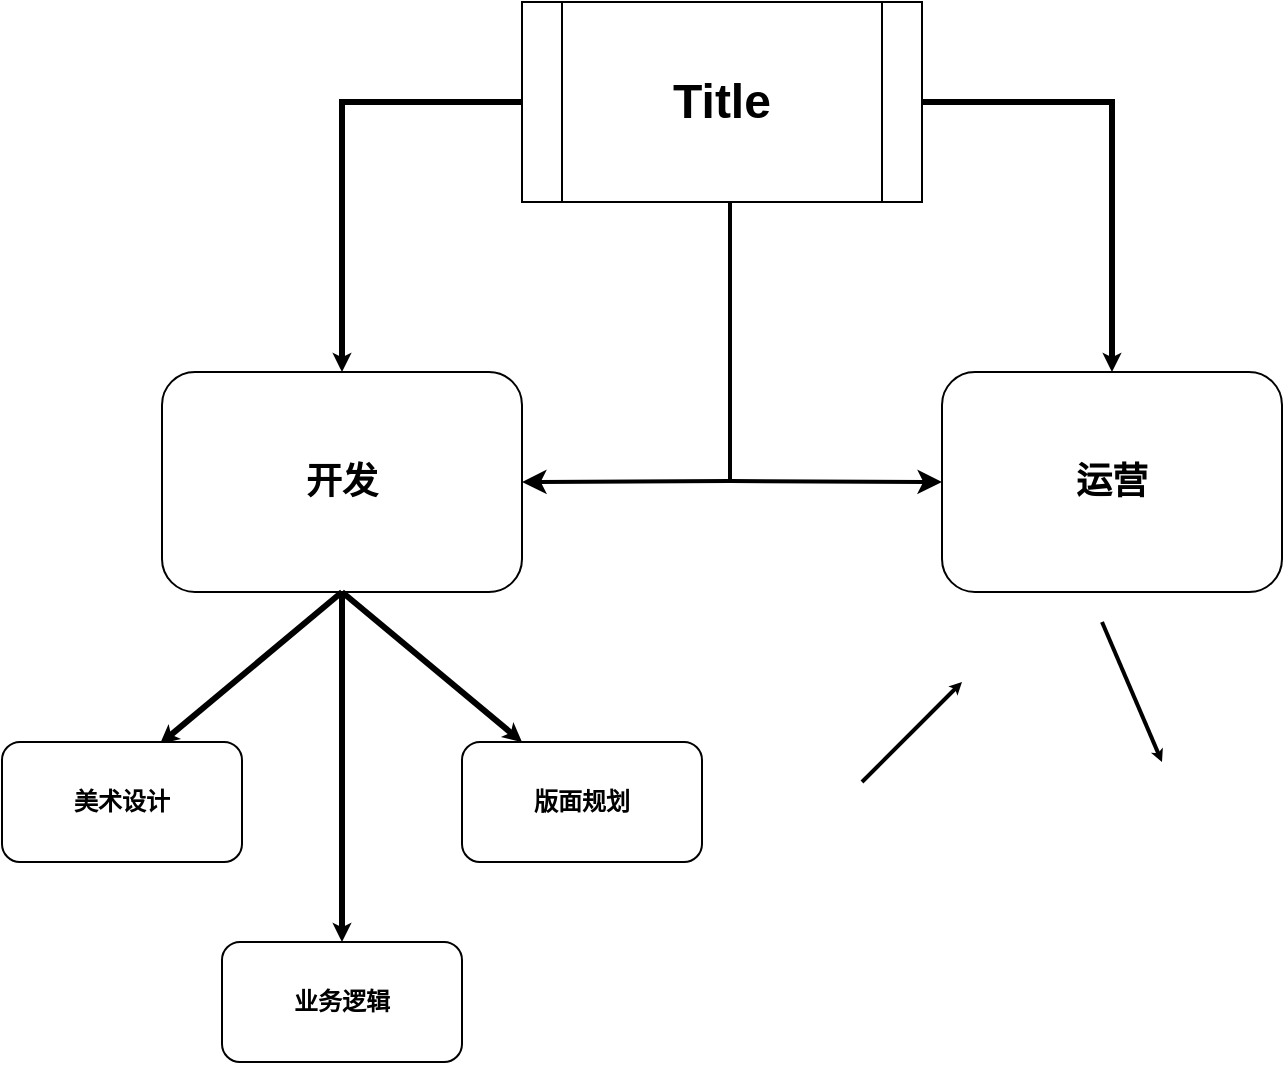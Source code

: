 <mxfile version="16.6.4" type="github">
  <diagram id="hjxOghzSv5758Mb-FRTc" name="第 1 页">
    <mxGraphModel dx="1422" dy="762" grid="1" gridSize="10" guides="1" tooltips="1" connect="1" arrows="1" fold="1" page="1" pageScale="1" pageWidth="827" pageHeight="1169" math="0" shadow="0">
      <root>
        <mxCell id="0" />
        <mxCell id="1" parent="0" />
        <mxCell id="-FbjJkCn52PXUNaH35b8-12" value="&lt;h1&gt;Title&lt;/h1&gt;" style="shape=process;whiteSpace=wrap;html=1;backgroundOutline=1;" vertex="1" parent="1">
          <mxGeometry x="310" y="50" width="200" height="100" as="geometry" />
        </mxCell>
        <mxCell id="-FbjJkCn52PXUNaH35b8-13" value="&lt;h2&gt;开发&lt;/h2&gt;" style="rounded=1;whiteSpace=wrap;html=1;" vertex="1" parent="1">
          <mxGeometry x="130" y="235" width="180" height="110" as="geometry" />
        </mxCell>
        <mxCell id="-FbjJkCn52PXUNaH35b8-14" value="&lt;h2&gt;运营&lt;/h2&gt;" style="rounded=1;whiteSpace=wrap;html=1;" vertex="1" parent="1">
          <mxGeometry x="520" y="235" width="170" height="110" as="geometry" />
        </mxCell>
        <mxCell id="-FbjJkCn52PXUNaH35b8-15" value="" style="endArrow=classic;startArrow=classic;html=1;rounded=0;entryX=0;entryY=0.5;entryDx=0;entryDy=0;exitX=1;exitY=0.5;exitDx=0;exitDy=0;strokeWidth=2;" edge="1" parent="1" source="-FbjJkCn52PXUNaH35b8-13" target="-FbjJkCn52PXUNaH35b8-14">
          <mxGeometry width="50" height="50" relative="1" as="geometry">
            <mxPoint x="374" y="289.5" as="sourcePoint" />
            <mxPoint x="454" y="289.5" as="targetPoint" />
            <Array as="points">
              <mxPoint x="414" y="289.5" />
            </Array>
          </mxGeometry>
        </mxCell>
        <mxCell id="-FbjJkCn52PXUNaH35b8-17" value="" style="endArrow=none;html=1;rounded=0;strokeWidth=2;endSize=0;" edge="1" parent="1">
          <mxGeometry width="50" height="50" relative="1" as="geometry">
            <mxPoint x="414" y="290" as="sourcePoint" />
            <mxPoint x="414" y="150" as="targetPoint" />
          </mxGeometry>
        </mxCell>
        <mxCell id="-FbjJkCn52PXUNaH35b8-18" value="" style="endArrow=classic;html=1;rounded=0;endSize=0;strokeWidth=3;exitX=0.5;exitY=1;exitDx=0;exitDy=0;entryX=0.658;entryY=0.017;entryDx=0;entryDy=0;entryPerimeter=0;" edge="1" parent="1" source="-FbjJkCn52PXUNaH35b8-13" target="-FbjJkCn52PXUNaH35b8-20">
          <mxGeometry width="50" height="50" relative="1" as="geometry">
            <mxPoint x="219.5" y="370" as="sourcePoint" />
            <mxPoint x="210" y="410" as="targetPoint" />
          </mxGeometry>
        </mxCell>
        <mxCell id="-FbjJkCn52PXUNaH35b8-19" value="" style="endArrow=classic;html=1;rounded=0;endSize=0;strokeWidth=2;" edge="1" parent="1">
          <mxGeometry width="50" height="50" relative="1" as="geometry">
            <mxPoint x="600" y="360" as="sourcePoint" />
            <mxPoint x="630" y="430" as="targetPoint" />
          </mxGeometry>
        </mxCell>
        <mxCell id="-FbjJkCn52PXUNaH35b8-20" value="&lt;h4&gt;美术设计&lt;/h4&gt;" style="rounded=1;whiteSpace=wrap;html=1;" vertex="1" parent="1">
          <mxGeometry x="50" y="420" width="120" height="60" as="geometry" />
        </mxCell>
        <mxCell id="-FbjJkCn52PXUNaH35b8-21" value="&lt;h4&gt;业务逻辑&lt;/h4&gt;" style="rounded=1;whiteSpace=wrap;html=1;" vertex="1" parent="1">
          <mxGeometry x="160" y="520" width="120" height="60" as="geometry" />
        </mxCell>
        <mxCell id="-FbjJkCn52PXUNaH35b8-22" value="&lt;h4&gt;版面规划&lt;/h4&gt;" style="rounded=1;whiteSpace=wrap;html=1;" vertex="1" parent="1">
          <mxGeometry x="280" y="420" width="120" height="60" as="geometry" />
        </mxCell>
        <mxCell id="-FbjJkCn52PXUNaH35b8-23" value="" style="endArrow=classic;html=1;rounded=0;endSize=0;strokeWidth=2;" edge="1" parent="1">
          <mxGeometry width="50" height="50" relative="1" as="geometry">
            <mxPoint x="480" y="440" as="sourcePoint" />
            <mxPoint x="530" y="390" as="targetPoint" />
          </mxGeometry>
        </mxCell>
        <mxCell id="-FbjJkCn52PXUNaH35b8-24" value="" style="endArrow=classic;html=1;rounded=0;endSize=0;strokeWidth=3;entryX=0.5;entryY=0;entryDx=0;entryDy=0;" edge="1" parent="1" target="-FbjJkCn52PXUNaH35b8-21">
          <mxGeometry width="50" height="50" relative="1" as="geometry">
            <mxPoint x="220" y="345" as="sourcePoint" />
            <mxPoint x="210" y="435" as="targetPoint" />
            <Array as="points" />
          </mxGeometry>
        </mxCell>
        <mxCell id="-FbjJkCn52PXUNaH35b8-25" value="" style="endArrow=classic;html=1;rounded=0;endSize=0;strokeWidth=3;entryX=0.25;entryY=0;entryDx=0;entryDy=0;exitX=0.5;exitY=1;exitDx=0;exitDy=0;" edge="1" parent="1" source="-FbjJkCn52PXUNaH35b8-13" target="-FbjJkCn52PXUNaH35b8-22">
          <mxGeometry width="50" height="50" relative="1" as="geometry">
            <mxPoint x="250" y="370" as="sourcePoint" />
            <mxPoint x="300" y="320" as="targetPoint" />
          </mxGeometry>
        </mxCell>
        <mxCell id="-FbjJkCn52PXUNaH35b8-26" value="" style="edgeStyle=segmentEdgeStyle;endArrow=classic;html=1;rounded=0;endSize=0;strokeWidth=3;exitX=0;exitY=0.5;exitDx=0;exitDy=0;entryX=0.5;entryY=0;entryDx=0;entryDy=0;" edge="1" parent="1" source="-FbjJkCn52PXUNaH35b8-12" target="-FbjJkCn52PXUNaH35b8-13">
          <mxGeometry width="50" height="50" relative="1" as="geometry">
            <mxPoint x="290" y="170" as="sourcePoint" />
            <mxPoint x="250" y="210" as="targetPoint" />
          </mxGeometry>
        </mxCell>
        <mxCell id="-FbjJkCn52PXUNaH35b8-27" value="" style="edgeStyle=segmentEdgeStyle;endArrow=classic;html=1;rounded=0;endSize=0;strokeWidth=3;entryX=0.5;entryY=0;entryDx=0;entryDy=0;" edge="1" parent="1" target="-FbjJkCn52PXUNaH35b8-14">
          <mxGeometry width="50" height="50" relative="1" as="geometry">
            <mxPoint x="510" y="100" as="sourcePoint" />
            <mxPoint x="440" y="235" as="targetPoint" />
            <Array as="points">
              <mxPoint x="605" y="100" />
            </Array>
          </mxGeometry>
        </mxCell>
      </root>
    </mxGraphModel>
  </diagram>
</mxfile>
